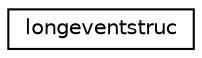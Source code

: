 digraph "Graphical Class Hierarchy"
{
 // INTERACTIVE_SVG=YES
  edge [fontname="Helvetica",fontsize="10",labelfontname="Helvetica",labelfontsize="10"];
  node [fontname="Helvetica",fontsize="10",shape=record];
  rankdir="LR";
  Node0 [label="longeventstruc",height=0.2,width=0.4,color="black", fillcolor="white", style="filled",URL="$structlongeventstruc.html",tooltip="Long COSMOS Event structure. "];
}
